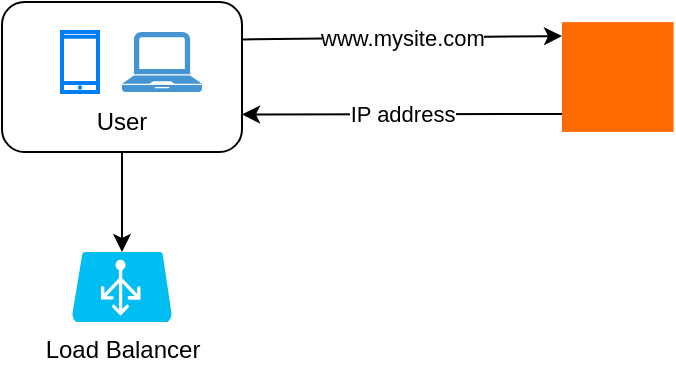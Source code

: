 <mxfile version="26.0.11">
  <diagram name="Page-1" id="k8v3WqiMYmdInb85D0os">
    <mxGraphModel dx="1050" dy="595" grid="1" gridSize="10" guides="1" tooltips="1" connect="1" arrows="1" fold="1" page="1" pageScale="1" pageWidth="850" pageHeight="1100" math="0" shadow="0">
      <root>
        <mxCell id="0" />
        <mxCell id="1" parent="0" />
        <mxCell id="xR6xEcUs1_AtSRQ57CVi-7" value="&lt;div&gt;&lt;br&gt;&lt;/div&gt;&lt;div&gt;&lt;br&gt;&lt;/div&gt;&lt;div&gt;&lt;br&gt;&lt;/div&gt;&lt;div&gt;User&lt;/div&gt;" style="rounded=1;whiteSpace=wrap;html=1;" vertex="1" parent="1">
          <mxGeometry x="320" y="42" width="120" height="75" as="geometry" />
        </mxCell>
        <mxCell id="xR6xEcUs1_AtSRQ57CVi-1" value="" style="html=1;verticalLabelPosition=bottom;align=center;labelBackgroundColor=#ffffff;verticalAlign=top;strokeWidth=2;strokeColor=#0080F0;shadow=0;dashed=0;shape=mxgraph.ios7.icons.smartphone;" vertex="1" parent="1">
          <mxGeometry x="350" y="57" width="18" height="30" as="geometry" />
        </mxCell>
        <mxCell id="xR6xEcUs1_AtSRQ57CVi-6" value="" style="pointerEvents=1;shadow=0;dashed=0;html=1;strokeColor=none;fillColor=#4495D1;labelPosition=center;verticalLabelPosition=bottom;verticalAlign=top;align=center;outlineConnect=0;shape=mxgraph.veeam.laptop;" vertex="1" parent="1">
          <mxGeometry x="380" y="57" width="40" height="30" as="geometry" />
        </mxCell>
        <mxCell id="xR6xEcUs1_AtSRQ57CVi-8" value="" style="points=[];aspect=fixed;html=1;align=center;shadow=0;dashed=0;fillColor=#FF6A00;strokeColor=none;shape=mxgraph.alibaba_cloud.dns_domain_name_system;" vertex="1" parent="1">
          <mxGeometry x="600" y="52.05" width="55.8" height="54.9" as="geometry" />
        </mxCell>
        <mxCell id="xR6xEcUs1_AtSRQ57CVi-9" value="www.mysite.com" style="endArrow=classic;html=1;rounded=0;exitX=1;exitY=0.25;exitDx=0;exitDy=0;" edge="1" parent="1" source="xR6xEcUs1_AtSRQ57CVi-7">
          <mxGeometry width="50" height="50" relative="1" as="geometry">
            <mxPoint x="370" y="287" as="sourcePoint" />
            <mxPoint x="600" y="59" as="targetPoint" />
          </mxGeometry>
        </mxCell>
        <mxCell id="xR6xEcUs1_AtSRQ57CVi-11" value="IP address" style="endArrow=classic;html=1;rounded=0;entryX=1;entryY=0.75;entryDx=0;entryDy=0;" edge="1" parent="1" target="xR6xEcUs1_AtSRQ57CVi-7">
          <mxGeometry width="50" height="50" relative="1" as="geometry">
            <mxPoint x="600" y="98" as="sourcePoint" />
            <mxPoint x="420" y="237" as="targetPoint" />
          </mxGeometry>
        </mxCell>
        <mxCell id="xR6xEcUs1_AtSRQ57CVi-12" value="Load Balancer" style="verticalLabelPosition=bottom;html=1;verticalAlign=top;align=center;strokeColor=none;fillColor=#00BEF2;shape=mxgraph.azure.azure_load_balancer;" vertex="1" parent="1">
          <mxGeometry x="355" y="167" width="50" height="35" as="geometry" />
        </mxCell>
        <mxCell id="xR6xEcUs1_AtSRQ57CVi-13" value="" style="endArrow=classic;html=1;rounded=0;exitX=0.5;exitY=1;exitDx=0;exitDy=0;entryX=0.5;entryY=0;entryDx=0;entryDy=0;entryPerimeter=0;" edge="1" parent="1" source="xR6xEcUs1_AtSRQ57CVi-7" target="xR6xEcUs1_AtSRQ57CVi-12">
          <mxGeometry width="50" height="50" relative="1" as="geometry">
            <mxPoint x="380" y="137" as="sourcePoint" />
            <mxPoint x="380" y="197" as="targetPoint" />
          </mxGeometry>
        </mxCell>
      </root>
    </mxGraphModel>
  </diagram>
</mxfile>

